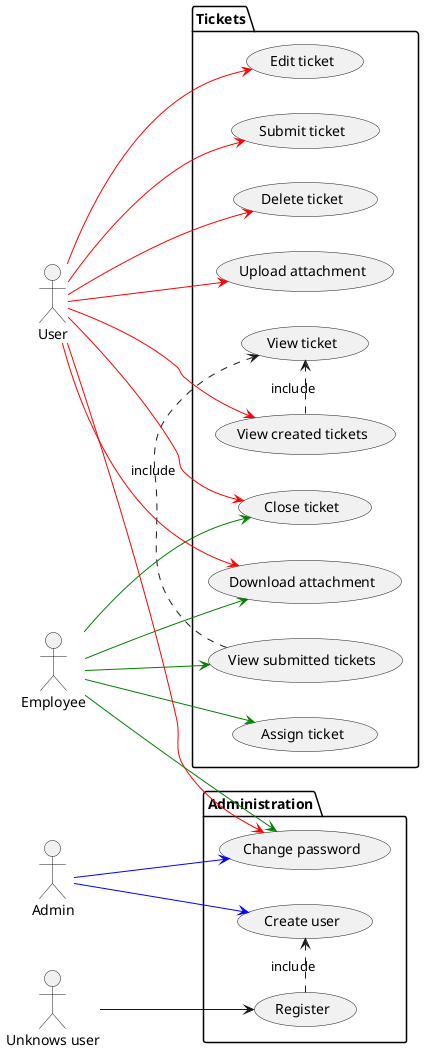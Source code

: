 @startuml
'https://plantuml.com/use-case-diagram

:Admin: as ADM
:Unknows user: as UUSR
:User: as USR
:Employee: as EMP

package "Tickets" {
    (View created tickets) as (VCT)
    (Create ticket) as (CT)
    (Edit ticket) as (ET)
    (Submit ticket) as (ST)
    (Delete ticket) as (DT)
    (Upload attachment) as (UA)

    (Download attachment) as (DA)

    (View submitted tickets) as (VST)
    (Assign ticket) as (AT)
    (Close ticket) as (CT)

    (View ticket) as (VT)

    (VCT) .> (VT):include
    (VST) .> (VT):include
}

package "Administration" {
    (Register) as (REG)
    (Create user) as (UCRT)
    (Change password) as (CP)
    (REG) .> (UCRT):include
}

left to right direction
UUSR --> (REG)

USR --> (VCT) #line:red
USR --> (CT) #line:red
USR --> (ET)#line:red
USR --> (ST)#line:red
USR --> (DT)#line:red
USR --> (UA)#line:red

USR --> (DA)#line:red
EMP --> (DA)#line:green
USR --> (CP)#line:red
EMP --> (CP)#line:green

EMP --> (VST)#line:green
EMP --> (AT)#line:green
EMP --> (CT)#line:green

ADM --> (UCRT)#line:blue
ADM --> (CP)#line:blue
@enduml